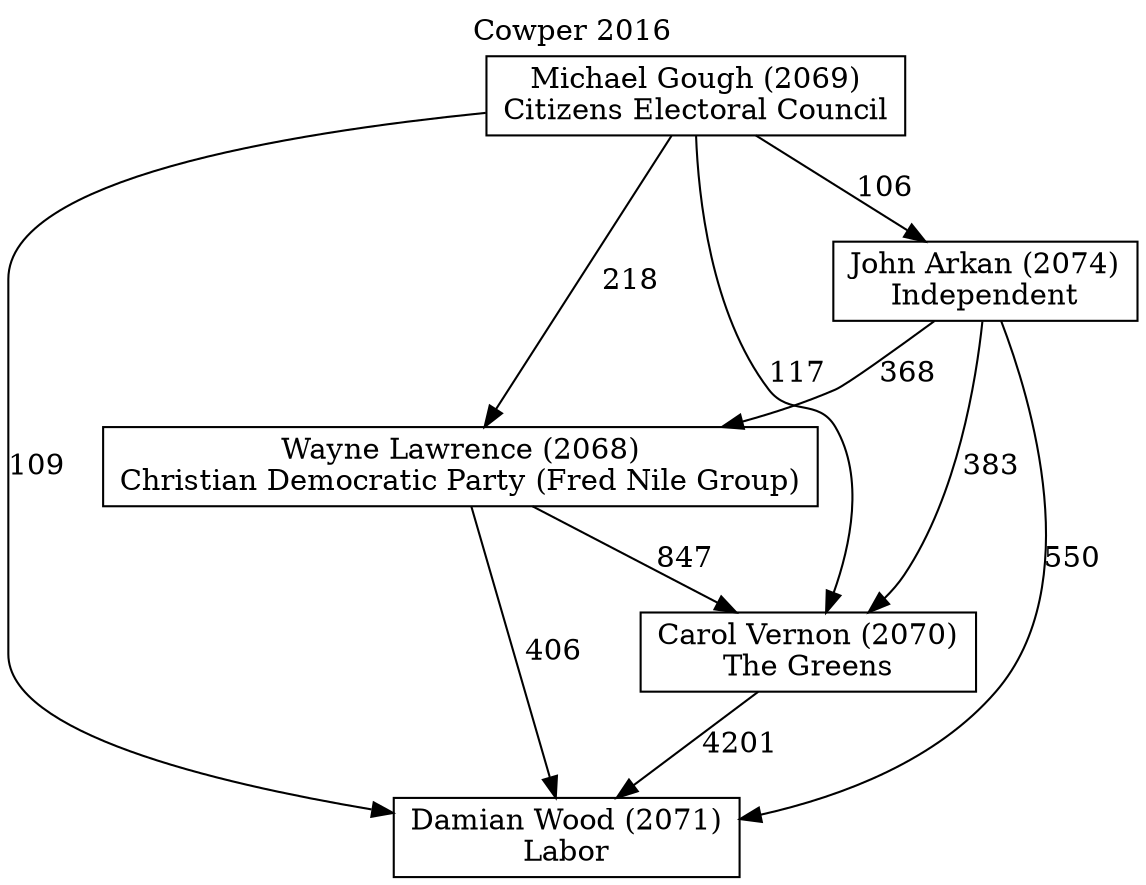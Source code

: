 // House preference flow
digraph "Damian Wood (2071)_Cowper_2016" {
	graph [label="Cowper 2016" labelloc=t mclimit=10]
	node [shape=box]
	"Carol Vernon (2070)" [label="Carol Vernon (2070)
The Greens"]
	"Damian Wood (2071)" [label="Damian Wood (2071)
Labor"]
	"John Arkan (2074)" [label="John Arkan (2074)
Independent"]
	"Michael Gough (2069)" [label="Michael Gough (2069)
Citizens Electoral Council"]
	"Wayne Lawrence (2068)" [label="Wayne Lawrence (2068)
Christian Democratic Party (Fred Nile Group)"]
	"Carol Vernon (2070)" -> "Damian Wood (2071)" [label=4201]
	"John Arkan (2074)" -> "Carol Vernon (2070)" [label=383]
	"John Arkan (2074)" -> "Damian Wood (2071)" [label=550]
	"John Arkan (2074)" -> "Wayne Lawrence (2068)" [label=368]
	"Michael Gough (2069)" -> "Carol Vernon (2070)" [label=117]
	"Michael Gough (2069)" -> "Damian Wood (2071)" [label=109]
	"Michael Gough (2069)" -> "John Arkan (2074)" [label=106]
	"Michael Gough (2069)" -> "Wayne Lawrence (2068)" [label=218]
	"Wayne Lawrence (2068)" -> "Carol Vernon (2070)" [label=847]
	"Wayne Lawrence (2068)" -> "Damian Wood (2071)" [label=406]
}
